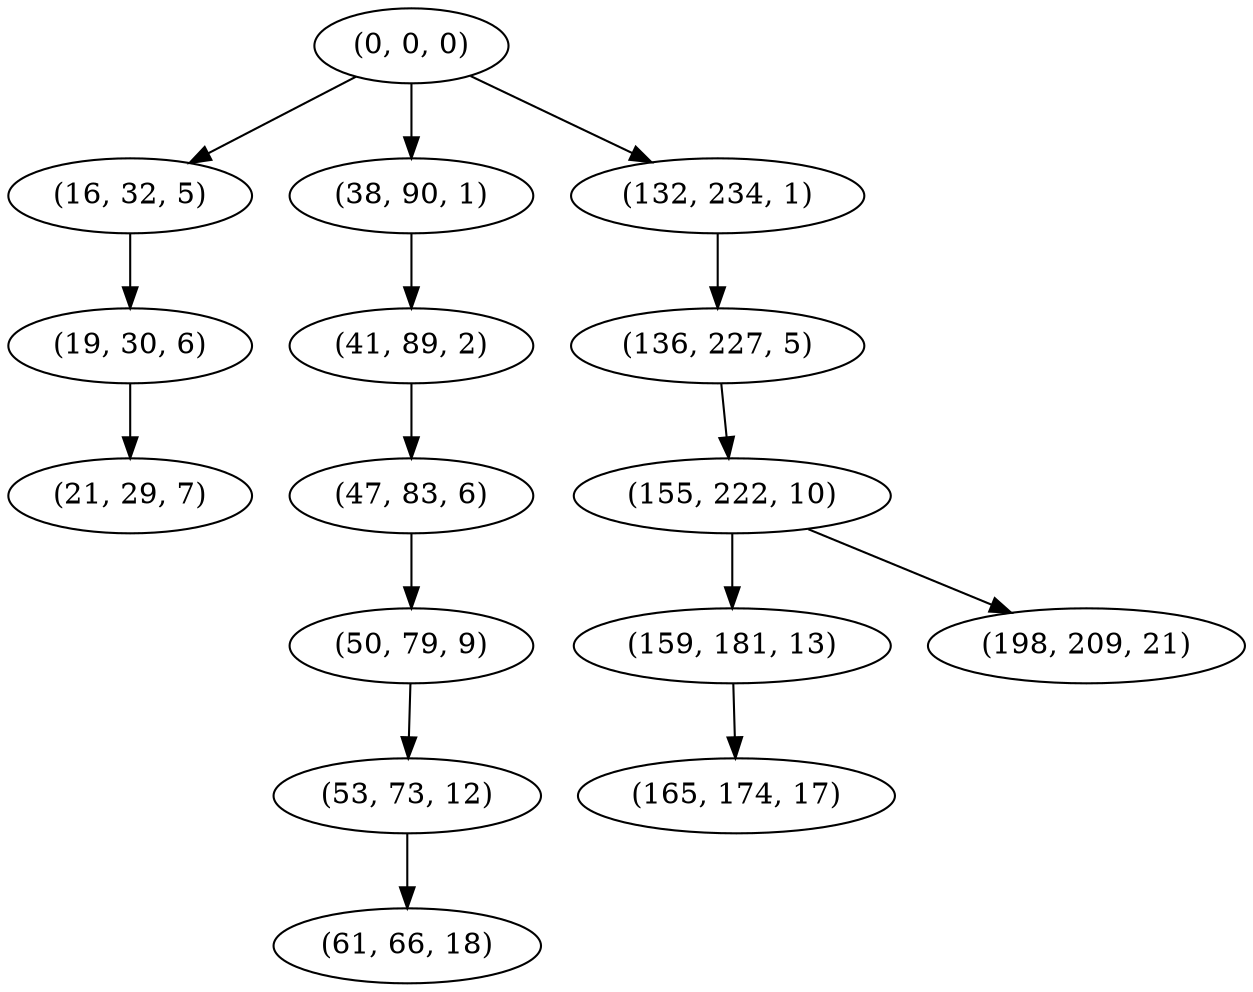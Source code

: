 digraph tree {
    "(0, 0, 0)";
    "(16, 32, 5)";
    "(19, 30, 6)";
    "(21, 29, 7)";
    "(38, 90, 1)";
    "(41, 89, 2)";
    "(47, 83, 6)";
    "(50, 79, 9)";
    "(53, 73, 12)";
    "(61, 66, 18)";
    "(132, 234, 1)";
    "(136, 227, 5)";
    "(155, 222, 10)";
    "(159, 181, 13)";
    "(165, 174, 17)";
    "(198, 209, 21)";
    "(0, 0, 0)" -> "(16, 32, 5)";
    "(0, 0, 0)" -> "(38, 90, 1)";
    "(0, 0, 0)" -> "(132, 234, 1)";
    "(16, 32, 5)" -> "(19, 30, 6)";
    "(19, 30, 6)" -> "(21, 29, 7)";
    "(38, 90, 1)" -> "(41, 89, 2)";
    "(41, 89, 2)" -> "(47, 83, 6)";
    "(47, 83, 6)" -> "(50, 79, 9)";
    "(50, 79, 9)" -> "(53, 73, 12)";
    "(53, 73, 12)" -> "(61, 66, 18)";
    "(132, 234, 1)" -> "(136, 227, 5)";
    "(136, 227, 5)" -> "(155, 222, 10)";
    "(155, 222, 10)" -> "(159, 181, 13)";
    "(155, 222, 10)" -> "(198, 209, 21)";
    "(159, 181, 13)" -> "(165, 174, 17)";
}
